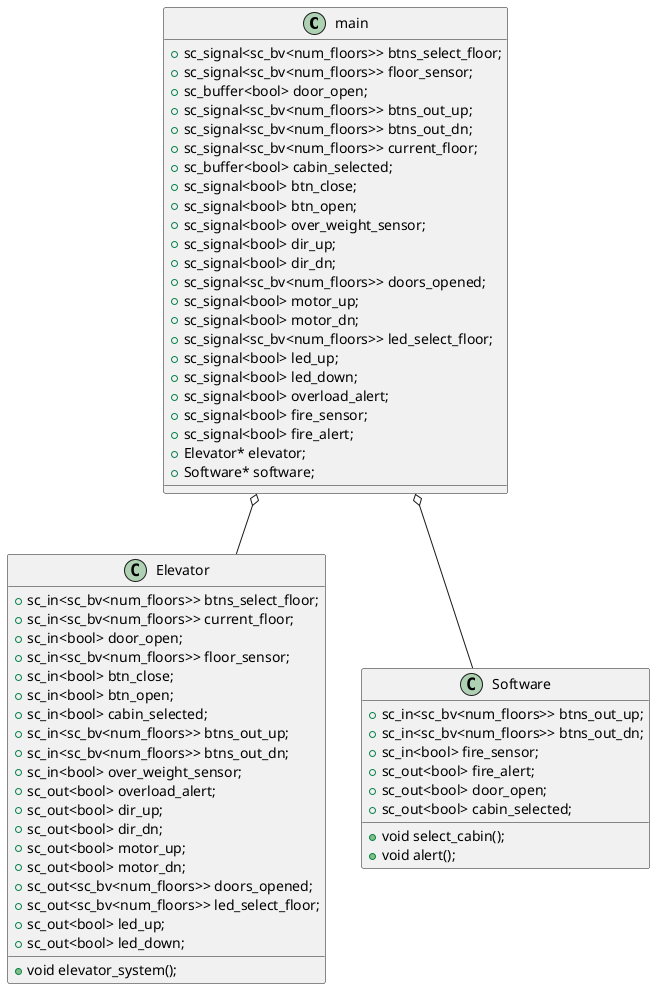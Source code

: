 @startuml Elevator_system
class main {
  {field} +sc_signal<sc_bv<num_floors>> btns_select_floor;
  {field} +sc_signal<sc_bv<num_floors>> floor_sensor;
  {field} +sc_buffer<bool> door_open;
  {field} +sc_signal<sc_bv<num_floors>> btns_out_up;
  {field} +sc_signal<sc_bv<num_floors>> btns_out_dn;
  {field} +sc_signal<sc_bv<num_floors>> current_floor;
  {field} +sc_buffer<bool> cabin_selected;
  {field} +sc_signal<bool> btn_close;
  {field} +sc_signal<bool> btn_open;
  {field} +sc_signal<bool> over_weight_sensor;
  {field} +sc_signal<bool> dir_up;
  {field} +sc_signal<bool> dir_dn;
  {field} +sc_signal<sc_bv<num_floors>> doors_opened;
  {field} +sc_signal<bool> motor_up;
  {field} +sc_signal<bool> motor_dn;
  {field} +sc_signal<sc_bv<num_floors>> led_select_floor;
  {field} +sc_signal<bool> led_up;
  {field} +sc_signal<bool> led_down;
  {field} +sc_signal<bool> overload_alert;
  {field} +sc_signal<bool> fire_sensor;
  {field} +sc_signal<bool> fire_alert;
  {field} +Elevator* elevator;
  {field} +Software* software;
}
class Elevator {
  {field} +sc_in<sc_bv<num_floors>> btns_select_floor;
  {field} +sc_in<sc_bv<num_floors>> current_floor;
  {field} +sc_in<bool> door_open;
  {field} +sc_in<sc_bv<num_floors>> floor_sensor;
  {field} +sc_in<bool> btn_close;
  {field} +sc_in<bool> btn_open;
  {field} +sc_in<bool> cabin_selected;
  {field} +sc_in<sc_bv<num_floors>> btns_out_up;
  {field} +sc_in<sc_bv<num_floors>> btns_out_dn;
  {field} +sc_in<bool> over_weight_sensor;
  {field} +sc_out<bool> overload_alert;
  {field} +sc_out<bool> dir_up;
  {field} +sc_out<bool> dir_dn;
  {field} +sc_out<bool> motor_up;
  {field} +sc_out<bool> motor_dn;
  {field} +sc_out<sc_bv<num_floors>> doors_opened;
  {field} +sc_out<sc_bv<num_floors>> led_select_floor;
  {field} +sc_out<bool> led_up;
  {field} +sc_out<bool> led_down;
  {method} +void elevator_system();
}
class Software {
  {field} +sc_in<sc_bv<num_floors>> btns_out_up;
  {field} +sc_in<sc_bv<num_floors>> btns_out_dn;
  {field} +sc_in<bool> fire_sensor;
  {field} +sc_out<bool> fire_alert;
  {field} +sc_out<bool> door_open;
  {field} +sc_out<bool> cabin_selected;
  {method} +void select_cabin();
  {method} +void alert();
}
main o-- Elevator
main o-- Software
@enduml